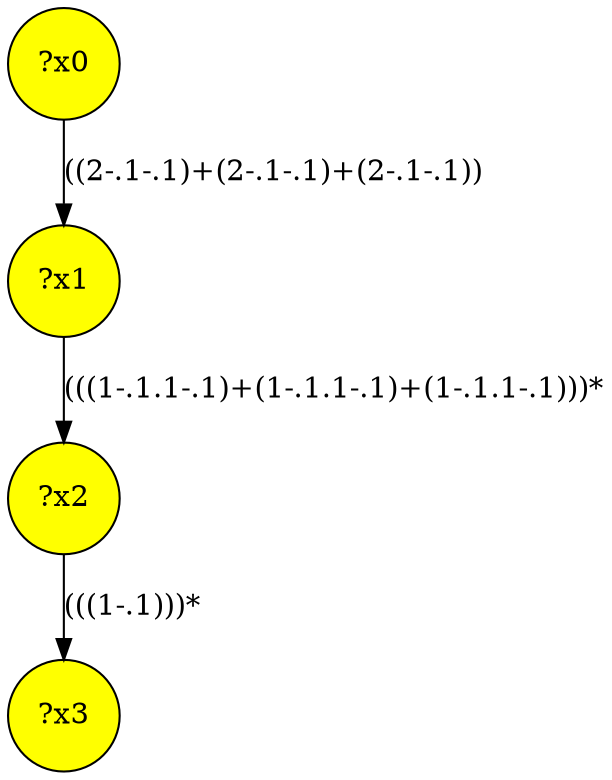 digraph g {
	x1 [fillcolor="yellow", style="filled," shape=circle, label="?x1"];
	x2 [fillcolor="yellow", style="filled," shape=circle, label="?x2"];
	x0 [fillcolor="yellow", style="filled," shape=circle, label="?x0"];
	x3 [fillcolor="yellow", style="filled," shape=circle, label="?x3"];
	x0 -> x1 [label="((2-.1-.1)+(2-.1-.1)+(2-.1-.1))"];
	x1 -> x2 [label="(((1-.1.1-.1)+(1-.1.1-.1)+(1-.1.1-.1)))*"];
	x2 -> x3 [label="(((1-.1)))*"];
}
